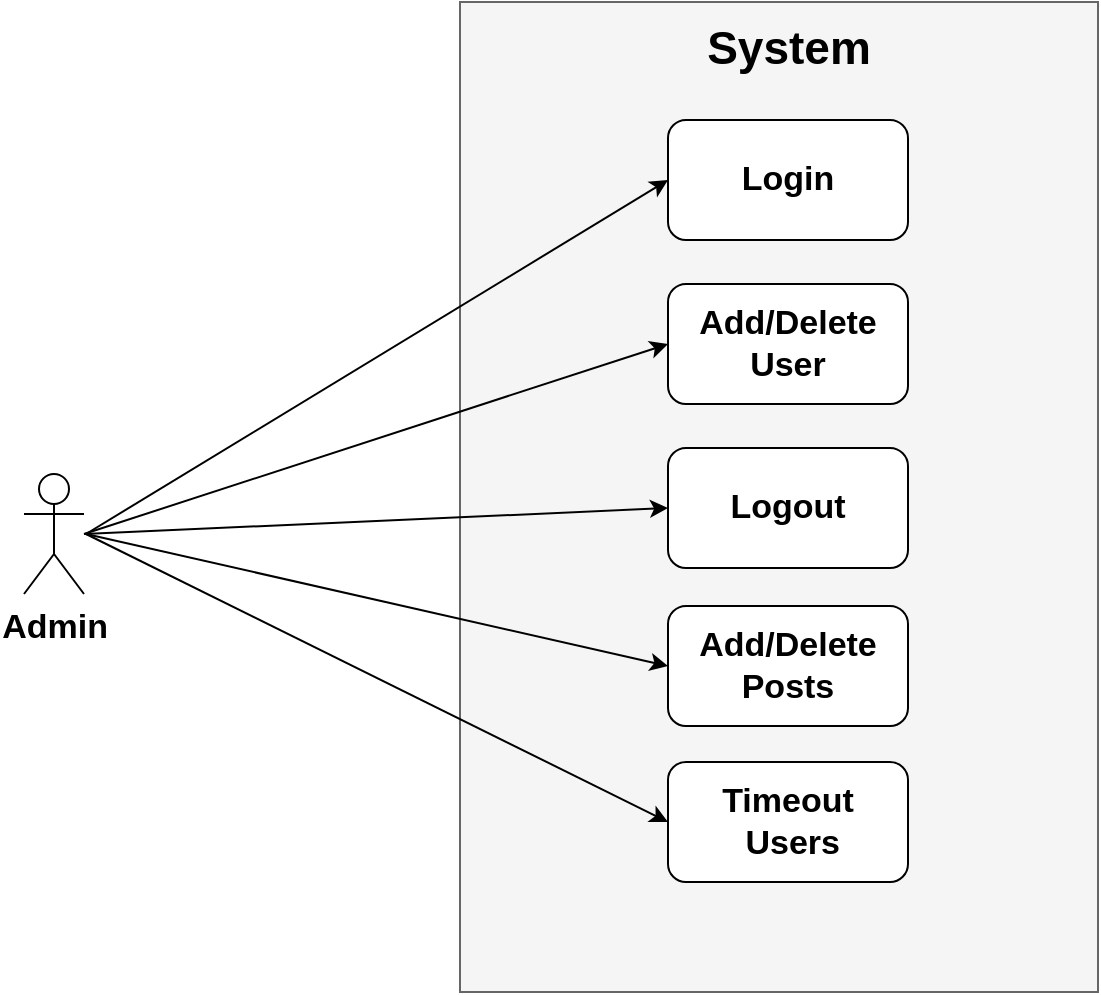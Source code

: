 <mxfile version="18.0.6" type="device"><diagram id="xQiSniSJ7PEVqERa5eGY" name="Page-1"><mxGraphModel dx="1102" dy="857" grid="0" gridSize="10" guides="1" tooltips="1" connect="1" arrows="1" fold="1" page="1" pageScale="1" pageWidth="850" pageHeight="1100" math="0" shadow="0"><root><mxCell id="0"/><mxCell id="1" parent="0"/><mxCell id="Fe7k97lWt-GCaKjHf1qV-2" value="Admin" style="shape=umlActor;verticalLabelPosition=bottom;verticalAlign=top;html=1;outlineConnect=0;fontSize=17;fontStyle=1" parent="1" vertex="1"><mxGeometry x="185" y="346" width="30" height="60" as="geometry"/></mxCell><mxCell id="Fe7k97lWt-GCaKjHf1qV-3" value="" style="rounded=0;whiteSpace=wrap;html=1;fillColor=#f5f5f5;fontColor=#333333;strokeColor=#666666;" parent="1" vertex="1"><mxGeometry x="403" y="110" width="319" height="495" as="geometry"/></mxCell><mxCell id="Fe7k97lWt-GCaKjHf1qV-4" value="Login" style="rounded=1;whiteSpace=wrap;html=1;fontSize=17;fontStyle=1" parent="1" vertex="1"><mxGeometry x="507" y="169" width="120" height="60" as="geometry"/></mxCell><mxCell id="Fe7k97lWt-GCaKjHf1qV-5" value="Add/Delete&lt;br style=&quot;font-size: 17px;&quot;&gt;User" style="rounded=1;whiteSpace=wrap;html=1;fontSize=17;fontStyle=1" parent="1" vertex="1"><mxGeometry x="507" y="251" width="120" height="60" as="geometry"/></mxCell><mxCell id="Fe7k97lWt-GCaKjHf1qV-6" value="Logout" style="rounded=1;whiteSpace=wrap;html=1;fontSize=17;fontStyle=1" parent="1" vertex="1"><mxGeometry x="507" y="333" width="120" height="60" as="geometry"/></mxCell><mxCell id="Fe7k97lWt-GCaKjHf1qV-7" value="Add/Delete Posts" style="rounded=1;whiteSpace=wrap;html=1;fontSize=17;fontStyle=1" parent="1" vertex="1"><mxGeometry x="507" y="412" width="120" height="60" as="geometry"/></mxCell><mxCell id="Fe7k97lWt-GCaKjHf1qV-9" value="Timeout&lt;br style=&quot;font-size: 17px;&quot;&gt;&amp;nbsp;Users" style="rounded=1;whiteSpace=wrap;html=1;fontSize=17;fontStyle=1" parent="1" vertex="1"><mxGeometry x="507" y="490" width="120" height="60" as="geometry"/></mxCell><mxCell id="Fe7k97lWt-GCaKjHf1qV-11" value="&lt;b&gt;&lt;font style=&quot;font-size: 23px&quot;&gt;System&lt;/font&gt;&lt;/b&gt;" style="text;html=1;resizable=0;autosize=1;align=center;verticalAlign=middle;points=[];fillColor=none;strokeColor=none;rounded=0;fontSize=17;" parent="1" vertex="1"><mxGeometry x="521" y="119" width="92" height="27" as="geometry"/></mxCell><mxCell id="Fe7k97lWt-GCaKjHf1qV-13" style="rounded=0;orthogonalLoop=1;jettySize=auto;html=1;entryX=0;entryY=0.5;entryDx=0;entryDy=0;fontSize=23;" parent="1" target="Fe7k97lWt-GCaKjHf1qV-5" edge="1"><mxGeometry relative="1" as="geometry"><mxPoint x="215" y="376" as="sourcePoint"/></mxGeometry></mxCell><mxCell id="Fe7k97lWt-GCaKjHf1qV-14" style="rounded=0;orthogonalLoop=1;jettySize=auto;html=1;entryX=0;entryY=0.5;entryDx=0;entryDy=0;fontSize=23;" parent="1" target="Fe7k97lWt-GCaKjHf1qV-6" edge="1"><mxGeometry relative="1" as="geometry"><mxPoint x="215" y="376" as="sourcePoint"/></mxGeometry></mxCell><mxCell id="Fe7k97lWt-GCaKjHf1qV-15" style="rounded=0;orthogonalLoop=1;jettySize=auto;html=1;entryX=0;entryY=0.5;entryDx=0;entryDy=0;fontSize=23;" parent="1" target="Fe7k97lWt-GCaKjHf1qV-7" edge="1"><mxGeometry relative="1" as="geometry"><mxPoint x="216" y="376" as="sourcePoint"/></mxGeometry></mxCell><mxCell id="Fe7k97lWt-GCaKjHf1qV-17" style="rounded=0;orthogonalLoop=1;jettySize=auto;html=1;entryX=0;entryY=0.5;entryDx=0;entryDy=0;fontSize=23;" parent="1" target="Fe7k97lWt-GCaKjHf1qV-9" edge="1"><mxGeometry relative="1" as="geometry"><mxPoint x="216" y="376" as="sourcePoint"/></mxGeometry></mxCell><mxCell id="Fe7k97lWt-GCaKjHf1qV-18" style="edgeStyle=none;rounded=0;orthogonalLoop=1;jettySize=auto;html=1;entryX=0;entryY=0.5;entryDx=0;entryDy=0;fontSize=23;" parent="1" target="Fe7k97lWt-GCaKjHf1qV-4" edge="1"><mxGeometry relative="1" as="geometry"><mxPoint x="216" y="376" as="sourcePoint"/></mxGeometry></mxCell></root></mxGraphModel></diagram></mxfile>
